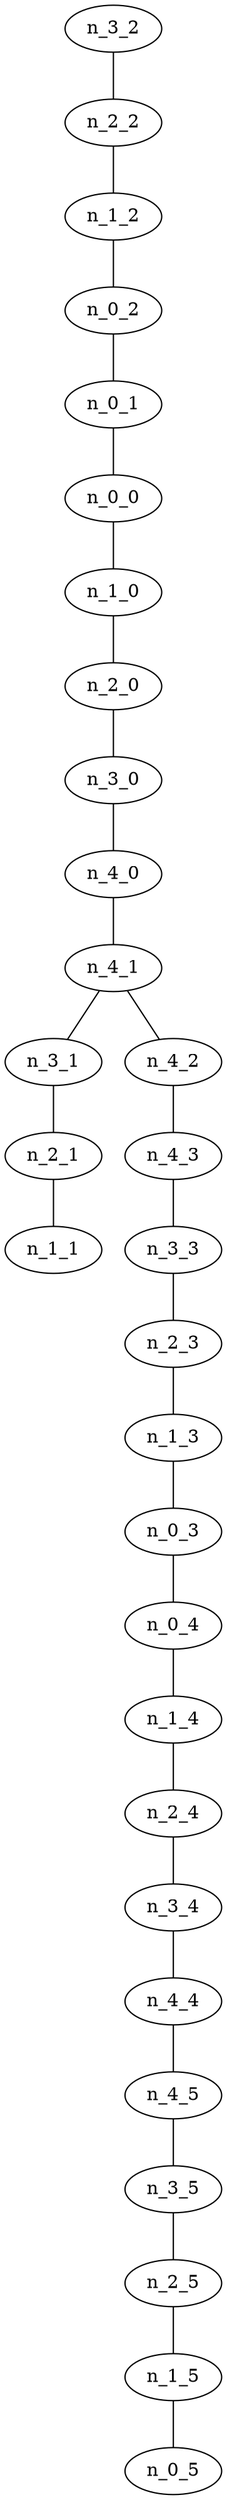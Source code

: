 graph arbol1 {
n_3_2--n_2_2
n_2_2--n_1_2
n_1_2--n_0_2
n_0_2--n_0_1
n_0_1--n_0_0
n_0_0--n_1_0
n_1_0--n_2_0
n_2_0--n_3_0
n_3_0--n_4_0
n_4_0--n_4_1
n_4_1--n_3_1
n_4_1--n_4_2
n_3_1--n_2_1
n_2_1--n_1_1
n_4_2--n_4_3
n_4_3--n_3_3
n_3_3--n_2_3
n_2_3--n_1_3
n_1_3--n_0_3
n_0_3--n_0_4
n_0_4--n_1_4
n_1_4--n_2_4
n_2_4--n_3_4
n_3_4--n_4_4
n_4_4--n_4_5
n_4_5--n_3_5
n_3_5--n_2_5
n_2_5--n_1_5
n_1_5--n_0_5
}